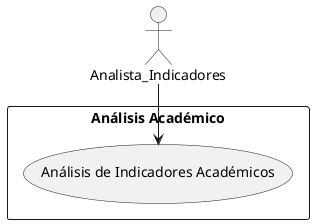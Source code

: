 @startuml
actor Analista_Indicadores as AI
rectangle "Análisis Académico" {
    usecase "Análisis de Indicadores Académicos" as UC4
    AI --> UC4
}
@enduml
